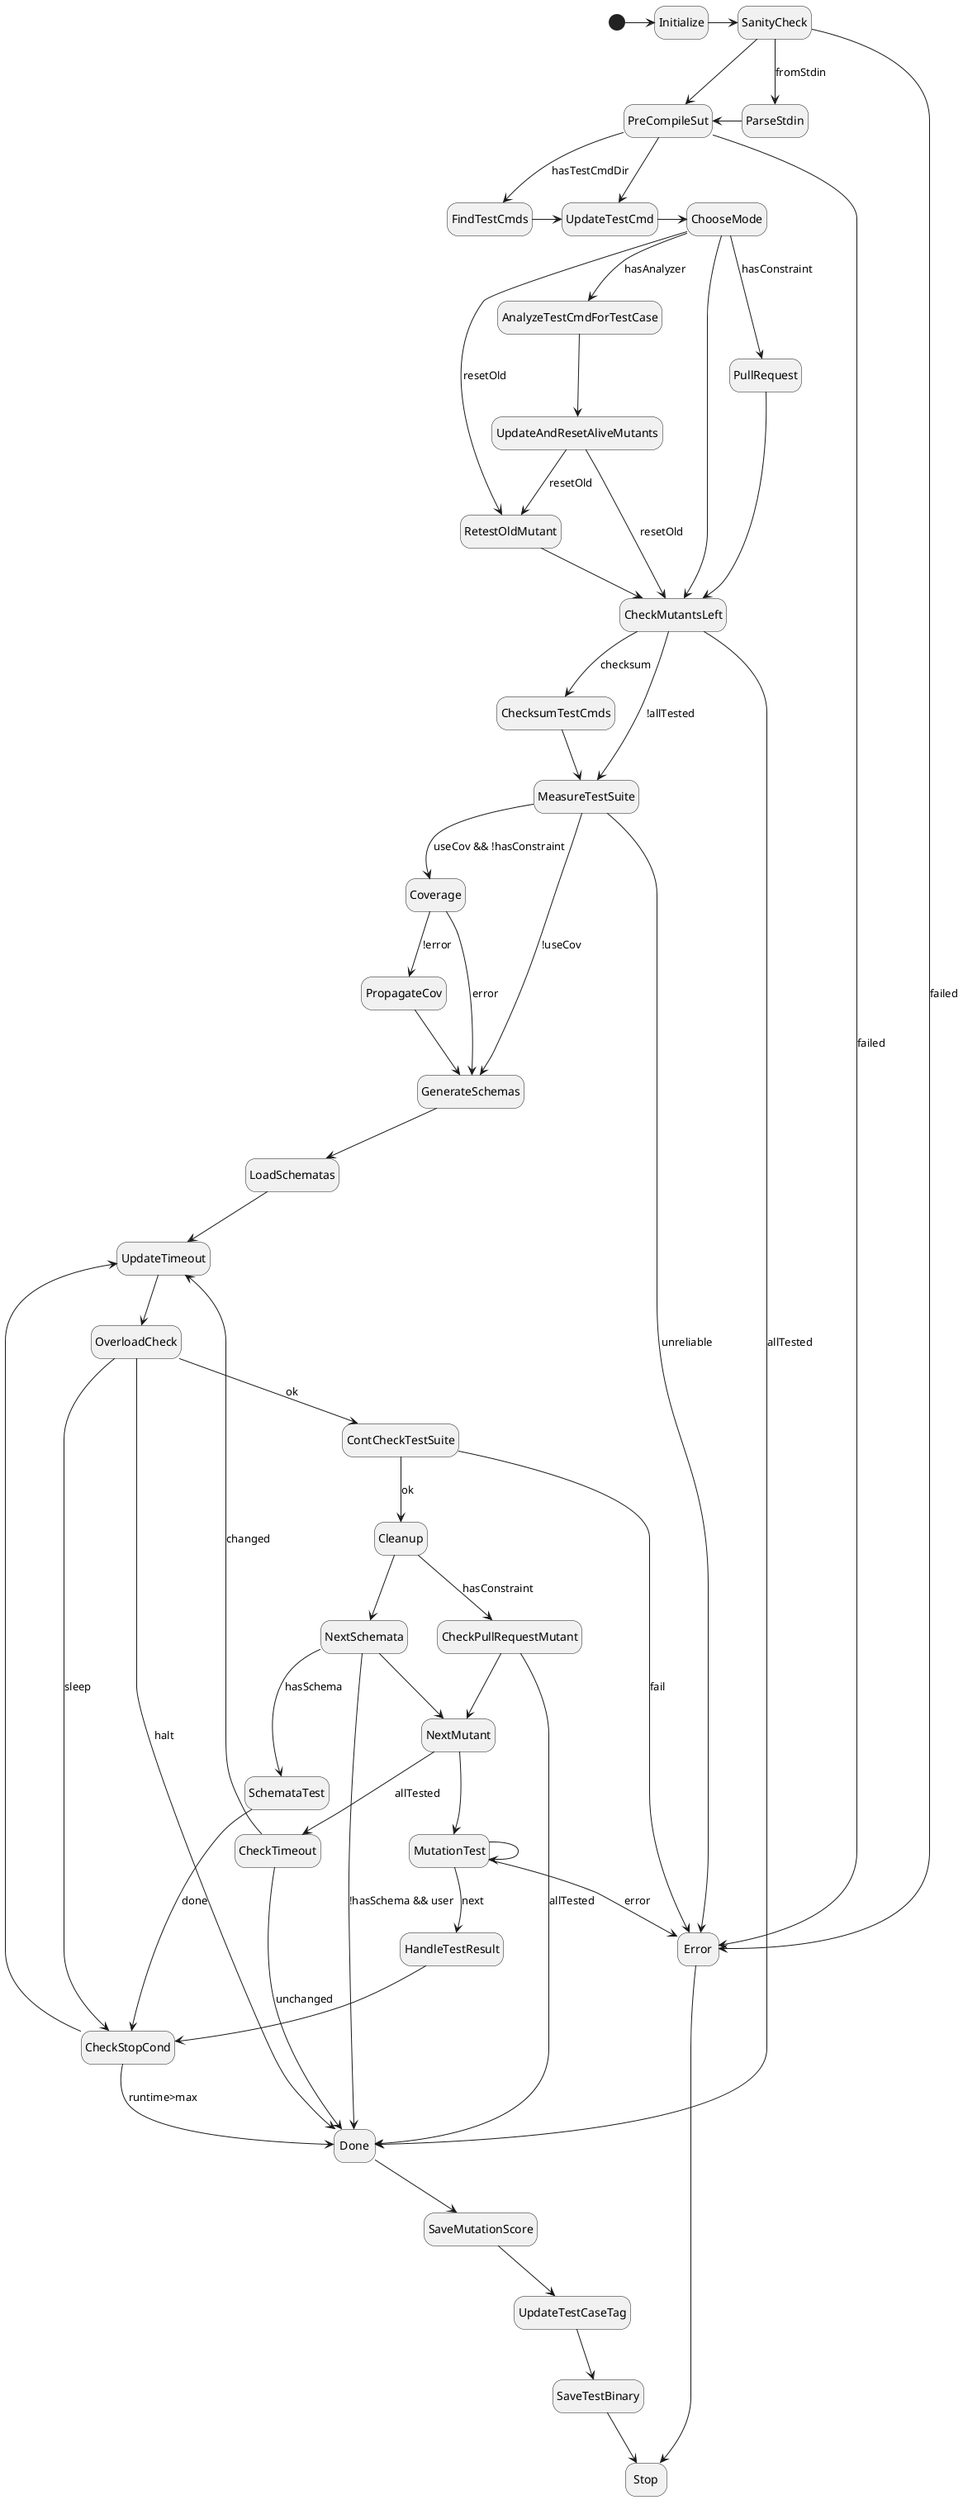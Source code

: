 @startuml
hide empty description

[*] -> Initialize

Initialize -> SanityCheck

SanityCheck --> Error : failed
SanityCheck --> ParseStdin : fromStdin
SanityCheck -> PreCompileSut

ParseStdin -> PreCompileSut

PreCompileSut --> Error : failed
PreCompileSut --> FindTestCmds : hasTestCmdDir
PreCompileSut --> UpdateTestCmd

FindTestCmds -> UpdateTestCmd

UpdateTestCmd -> ChooseMode

ChooseMode --> AnalyzeTestCmdForTestCase : hasAnalyzer
ChooseMode --> PullRequest : hasConstraint
ChooseMode --> RetestOldMutant : resetOld
ChooseMode --> CheckMutantsLeft

PullRequest -> CheckMutantsLeft

AnalyzeTestCmdForTestCase --> UpdateAndResetAliveMutants

UpdateAndResetAliveMutants --> RetestOldMutant : resetOld
UpdateAndResetAliveMutants --> CheckMutantsLeft : resetOld
RetestOldMutant --> CheckMutantsLeft

UpdateTimeout --> OverloadCheck

OverloadCheck --> CheckStopCond : sleep
OverloadCheck --> Done : halt
OverloadCheck --> ContCheckTestSuite : ok

ContCheckTestSuite --> Cleanup : ok
ContCheckTestSuite --> Error : fail

Cleanup --> NextSchemata
Cleanup --> CheckPullRequestMutant : hasConstraint

CheckMutantsLeft --> ChecksumTestCmds : checksum
CheckMutantsLeft --> MeasureTestSuite : !allTested
CheckMutantsLeft --> Done : allTested

ChecksumTestCmds --> MeasureTestSuite

MeasureTestSuite --> Error : unreliable
MeasureTestSuite --> Coverage : useCov && !hasConstraint
MeasureTestSuite --> GenerateSchemas : !useCov

Coverage --> PropagateCov : !error
Coverage --> GenerateSchemas : error
PropagateCov --> GenerateSchemas

GenerateSchemas -->LoadSchematas 
LoadSchematas --> UpdateTimeout

CheckStopCond --> UpdateTimeout
CheckStopCond --> Done : runtime>max

CheckPullRequestMutant --> NextMutant
CheckPullRequestMutant --> Done : allTested

NextSchemata --> SchemataTest : hasSchema
NextSchemata --> Done : !hasSchema && user
NextSchemata --> NextMutant
SchemataTest --> CheckStopCond : done

NextMutant --> CheckTimeout : allTested
NextMutant --> MutationTest
MutationTest --> HandleTestResult : next
MutationTest --> Error : error
MutationTest --> MutationTest

HandleTestResult --> CheckStopCond

CheckTimeout --> Done : unchanged
CheckTimeout --> UpdateTimeout : changed

Done --> SaveMutationScore
SaveMutationScore --> UpdateTestCaseTag
UpdateTestCaseTag --> SaveTestBinary
SaveTestBinary --> Stop

Error --> Stop
@enduml
